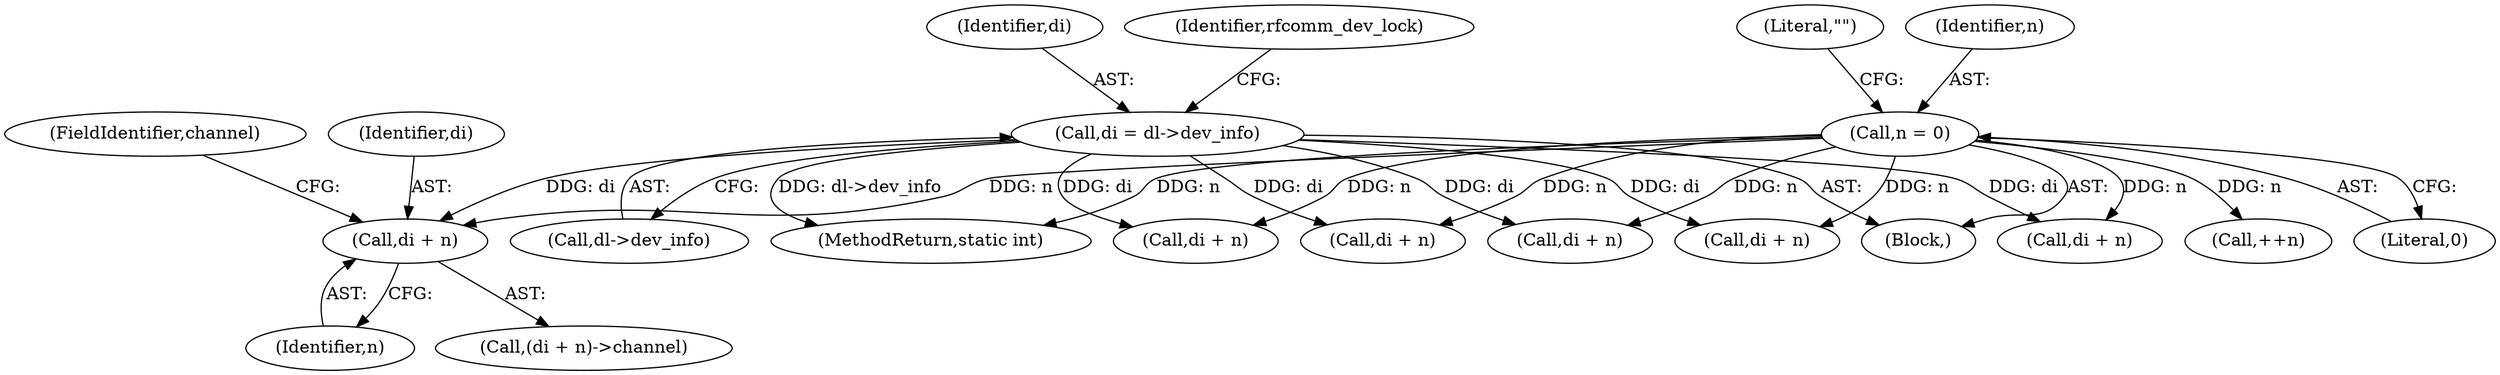 digraph "0_linux_f9432c5ec8b1e9a09b9b0e5569e3c73db8de432a@pointer" {
"1000210" [label="(Call,di + n)"];
"1000162" [label="(Call,di = dl->dev_info)"];
"1000107" [label="(Call,n = 0)"];
"1000199" [label="(Call,di + n)"];
"1000213" [label="(FieldIdentifier,channel)"];
"1000211" [label="(Identifier,di)"];
"1000163" [label="(Identifier,di)"];
"1000114" [label="(Literal,\"\")"];
"1000169" [label="(Identifier,rfcomm_dev_lock)"];
"1000212" [label="(Identifier,n)"];
"1000162" [label="(Call,di = dl->dev_info)"];
"1000210" [label="(Call,di + n)"];
"1000102" [label="(Block,)"];
"1000241" [label="(Call,++n)"];
"1000220" [label="(Call,di + n)"];
"1000181" [label="(Call,di + n)"];
"1000209" [label="(Call,(di + n)->channel)"];
"1000107" [label="(Call,n = 0)"];
"1000190" [label="(Call,di + n)"];
"1000109" [label="(Literal,0)"];
"1000231" [label="(Call,di + n)"];
"1000164" [label="(Call,dl->dev_info)"];
"1000278" [label="(MethodReturn,static int)"];
"1000108" [label="(Identifier,n)"];
"1000210" -> "1000209"  [label="AST: "];
"1000210" -> "1000212"  [label="CFG: "];
"1000211" -> "1000210"  [label="AST: "];
"1000212" -> "1000210"  [label="AST: "];
"1000213" -> "1000210"  [label="CFG: "];
"1000162" -> "1000210"  [label="DDG: di"];
"1000107" -> "1000210"  [label="DDG: n"];
"1000162" -> "1000102"  [label="AST: "];
"1000162" -> "1000164"  [label="CFG: "];
"1000163" -> "1000162"  [label="AST: "];
"1000164" -> "1000162"  [label="AST: "];
"1000169" -> "1000162"  [label="CFG: "];
"1000162" -> "1000278"  [label="DDG: dl->dev_info"];
"1000162" -> "1000181"  [label="DDG: di"];
"1000162" -> "1000190"  [label="DDG: di"];
"1000162" -> "1000199"  [label="DDG: di"];
"1000162" -> "1000220"  [label="DDG: di"];
"1000162" -> "1000231"  [label="DDG: di"];
"1000107" -> "1000102"  [label="AST: "];
"1000107" -> "1000109"  [label="CFG: "];
"1000108" -> "1000107"  [label="AST: "];
"1000109" -> "1000107"  [label="AST: "];
"1000114" -> "1000107"  [label="CFG: "];
"1000107" -> "1000278"  [label="DDG: n"];
"1000107" -> "1000181"  [label="DDG: n"];
"1000107" -> "1000190"  [label="DDG: n"];
"1000107" -> "1000199"  [label="DDG: n"];
"1000107" -> "1000220"  [label="DDG: n"];
"1000107" -> "1000231"  [label="DDG: n"];
"1000107" -> "1000241"  [label="DDG: n"];
}
